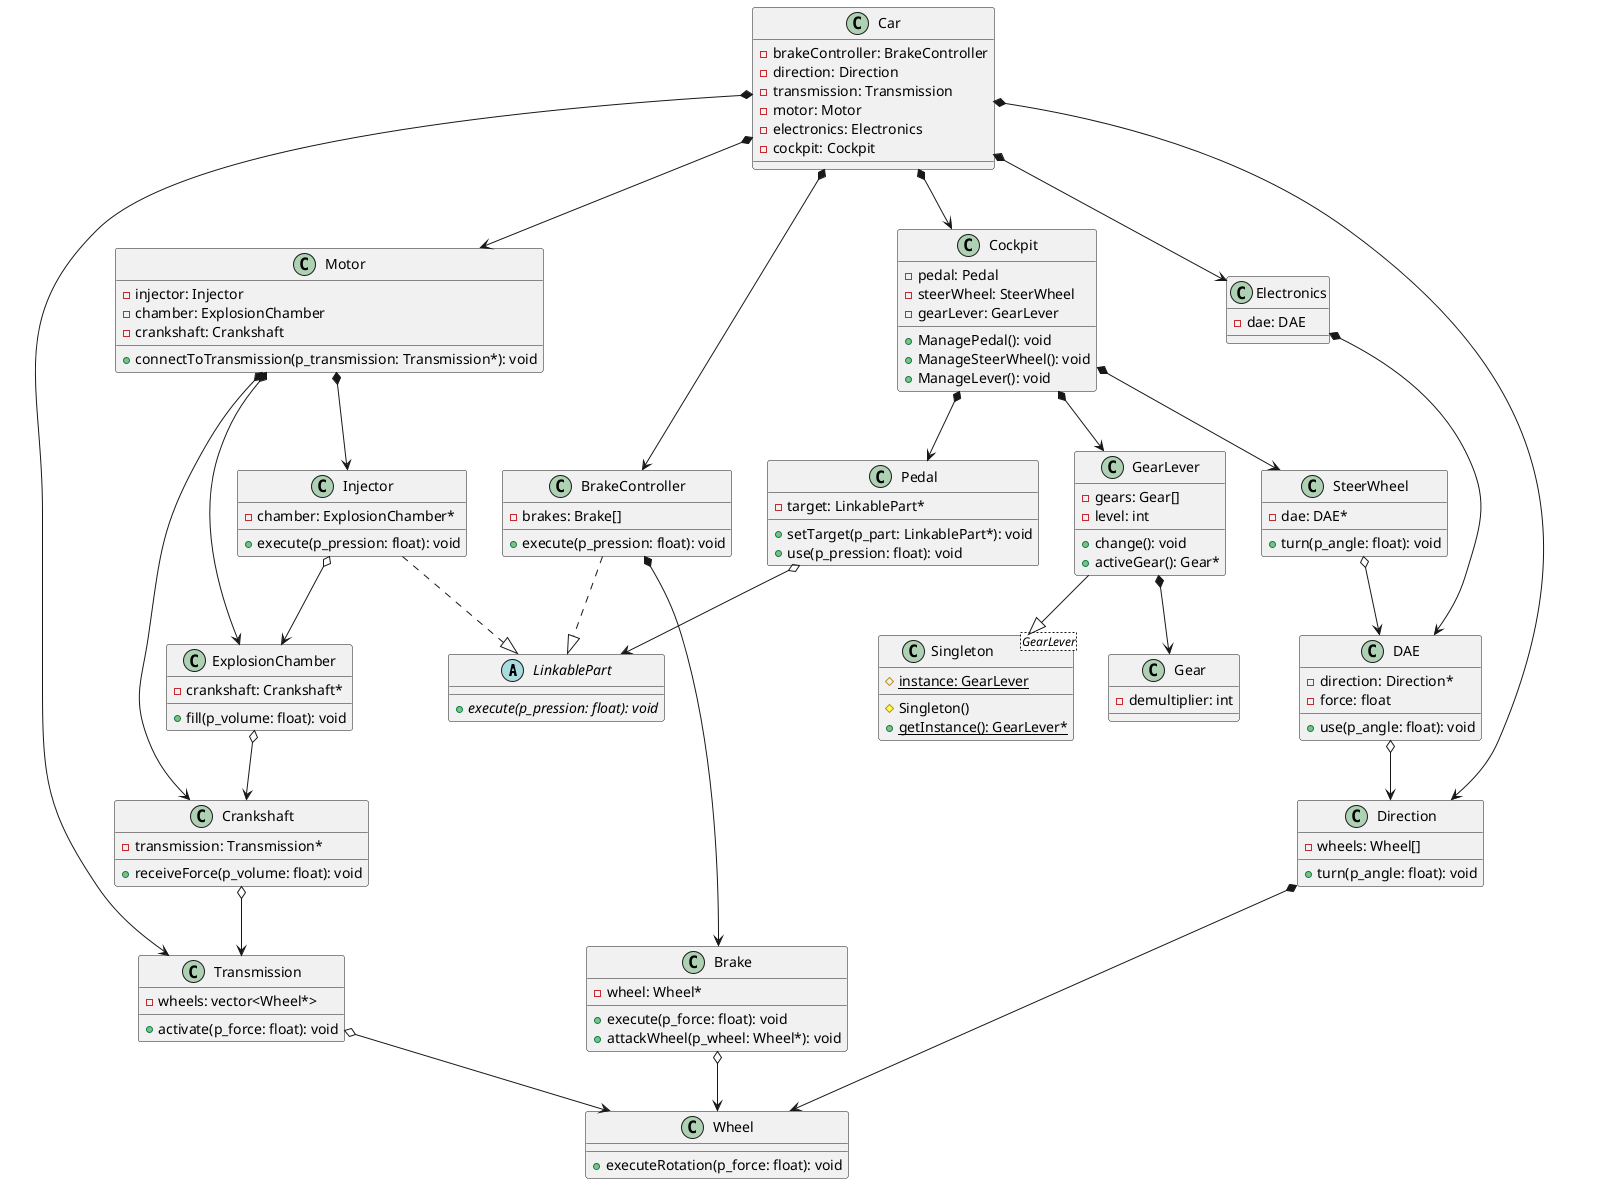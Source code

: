 @startuml test

abstract class LinkablePart {
  + {abstract} execute(p_pression: float): void
}

class Wheel {
  + executeRotation(p_force: float): void
}

class Gear {
  - demultiplier: int
}

class Singleton<GearLever> {
    # {static} instance: GearLever
    # Singleton()
    + {static} getInstance(): GearLever*
}

class GearLever {
  - gears: Gear[]
  - level: int
  + change(): void
  + activeGear(): Gear*
}

class Transmission {
  - wheels: vector<Wheel*>
  + activate(p_force: float): void
}

class Crankshaft {
  - transmission: Transmission*
  + receiveForce(p_volume: float): void
}

class ExplosionChamber {
  - crankshaft: Crankshaft*
  + fill(p_volume: float): void
}

class Injector {
  - chamber: ExplosionChamber*
  + execute(p_pression: float): void
}

class Motor {
  - injector: Injector
  - chamber: ExplosionChamber
  - crankshaft: Crankshaft
  + connectToTransmission(p_transmission: Transmission*): void
}

class Pedal {
  - target: LinkablePart*
  + setTarget(p_part: LinkablePart*): void
  + use(p_pression: float): void
}

class Direction {
  - wheels: Wheel[]
  + turn(p_angle: float): void
}

class DAE {
  - direction: Direction*
  - force: float
  + use(p_angle: float): void
}

class SteerWheel {
  - dae: DAE*
  + turn(p_angle: float): void
}

class Brake {
  - wheel: Wheel*
  + execute(p_force: float): void
  + attackWheel(p_wheel: Wheel*): void
}

class BrakeController {
  - brakes: Brake[]
  + execute(p_pression: float): void
}

class Cockpit {
  - pedal: Pedal
  - steerWheel: SteerWheel
  - gearLever: GearLever
  + ManagePedal(): void
  + ManageSteerWheel(): void
  + ManageLever(): void
}

class Electronics {
  - dae: DAE
}

class Car {
  - brakeController: BrakeController
  - direction: Direction
  - transmission: Transmission
  - motor: Motor
  - electronics: Electronics
  - cockpit: Cockpit
}

' Classes' relationships
Injector ..|> LinkablePart
BrakeController ..|> LinkablePart
GearLever --|> Singleton

' Composition/Association relationships
Car *--> BrakeController
Car *--> Direction
Car *--> Transmission
Car *--> Motor
Car *--> Electronics
Car *--> Cockpit
Motor *--> Injector
Motor *--> ExplosionChamber
Motor *--> Crankshaft
Transmission o--> Wheel
Direction *--> Wheel
Cockpit *--> Pedal
Cockpit *--> SteerWheel
Cockpit *--> GearLever
Electronics *--> DAE
BrakeController *--> Brake
GearLever *--> Gear
DAE o--> Direction
SteerWheel o--> DAE
Brake o--> Wheel
Pedal o--> LinkablePart
Crankshaft o--> Transmission
ExplosionChamber o--> Crankshaft
Injector o--> ExplosionChamber

@enduml